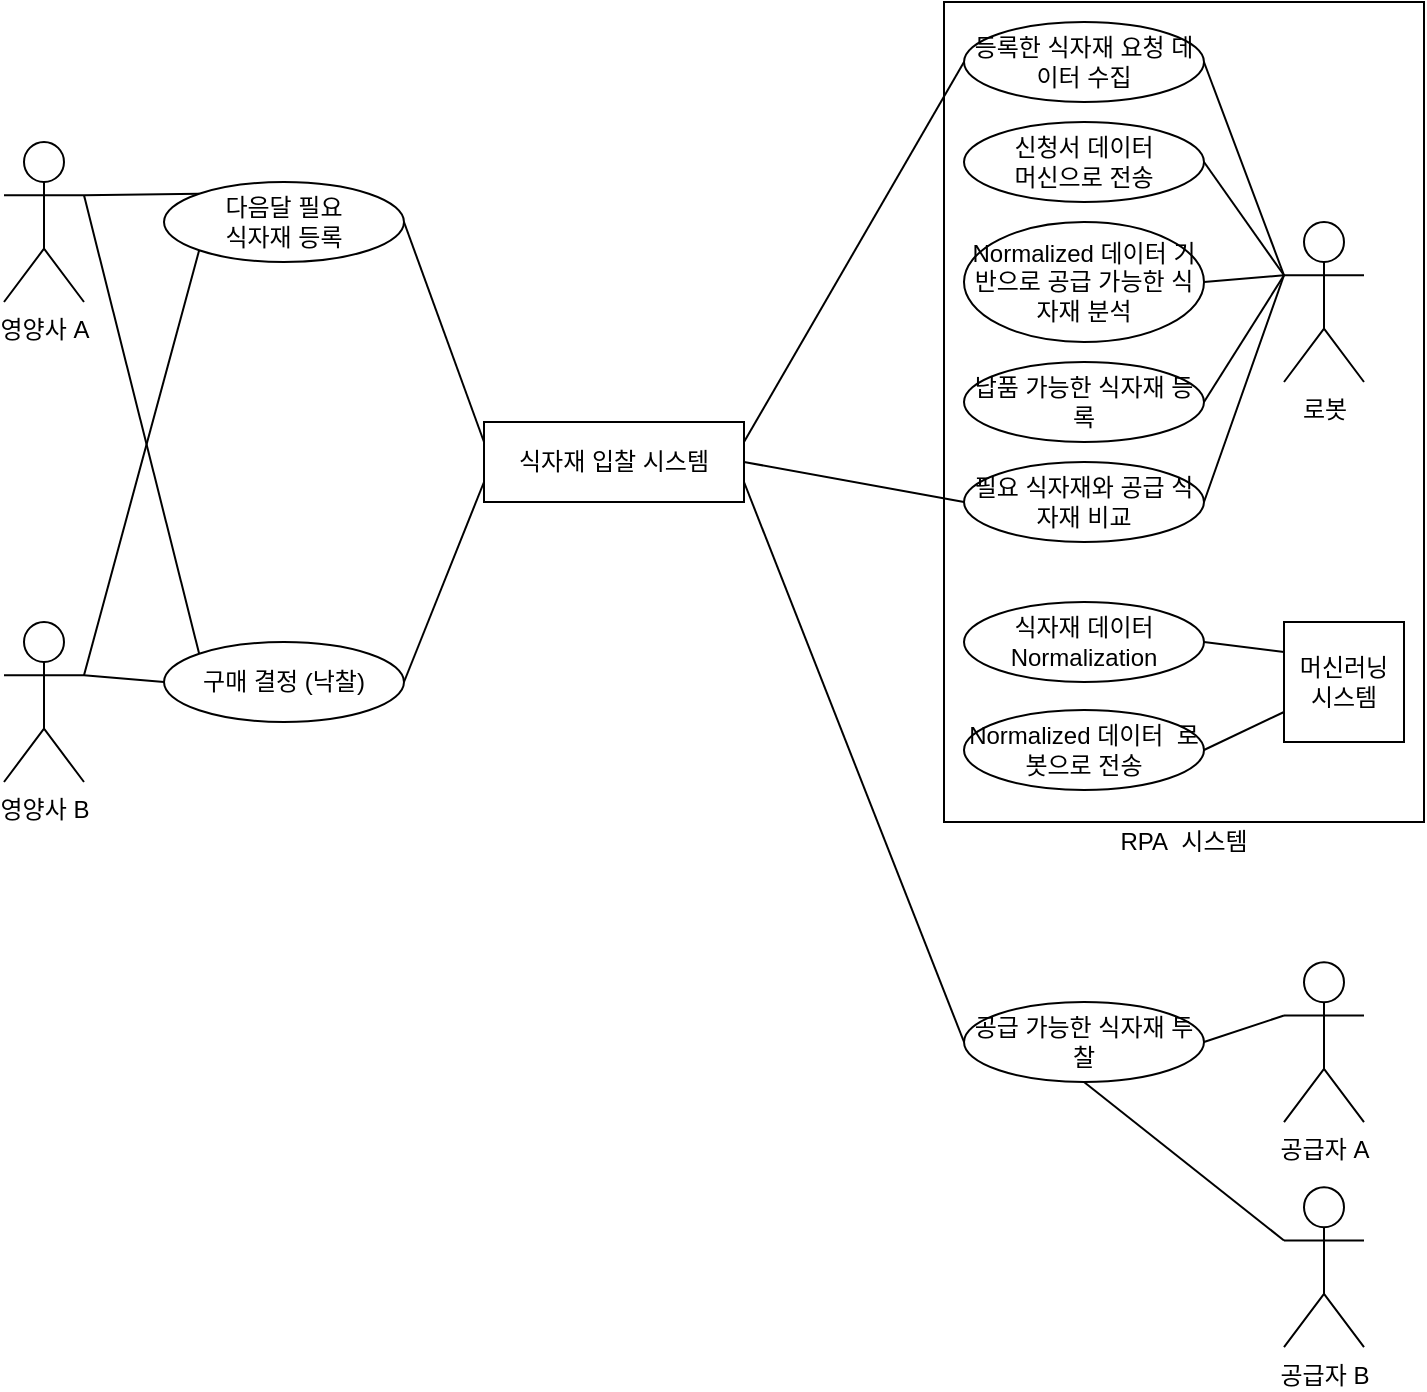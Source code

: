 <mxfile pages="1" version="11.2.8" type="github"><diagram id="SPawd6cOLPF6iIsE0XVb" name="Page-1"><mxGraphModel dx="1024" dy="543" grid="1" gridSize="10" guides="1" tooltips="1" connect="1" arrows="1" fold="1" page="1" pageScale="1" pageWidth="827" pageHeight="1169" math="0" shadow="0"><root><mxCell id="0"/><mxCell id="1" parent="0"/><mxCell id="F88VsPEDQWgYNIDqXDbt-79" value="" style="rounded=0;whiteSpace=wrap;html=1;" parent="1" vertex="1"><mxGeometry x="550" y="210" width="240" height="410" as="geometry"/></mxCell><mxCell id="F88VsPEDQWgYNIDqXDbt-3" value="영양사 B" style="shape=umlActor;verticalLabelPosition=bottom;labelBackgroundColor=#ffffff;verticalAlign=top;html=1;outlineConnect=0;" parent="1" vertex="1"><mxGeometry x="80" y="520" width="40" height="80" as="geometry"/></mxCell><mxCell id="F88VsPEDQWgYNIDqXDbt-5" value="식자재 입찰 시스템" style="rounded=0;whiteSpace=wrap;html=1;" parent="1" vertex="1"><mxGeometry x="320" y="420" width="130" height="40" as="geometry"/></mxCell><mxCell id="F88VsPEDQWgYNIDqXDbt-17" value="납품 가능한 식자재 등록" style="ellipse;whiteSpace=wrap;html=1;" parent="1" vertex="1"><mxGeometry x="560" y="390" width="120" height="40" as="geometry"/></mxCell><mxCell id="F88VsPEDQWgYNIDqXDbt-18" value="Normalized 데이터&amp;nbsp; 로봇으로 전송" style="ellipse;whiteSpace=wrap;html=1;" parent="1" vertex="1"><mxGeometry x="560" y="564" width="120" height="40" as="geometry"/></mxCell><mxCell id="F88VsPEDQWgYNIDqXDbt-19" value="등록한 식자재 요청 데이터 수집" style="ellipse;whiteSpace=wrap;html=1;" parent="1" vertex="1"><mxGeometry x="560" y="220" width="120" height="40" as="geometry"/></mxCell><mxCell id="F88VsPEDQWgYNIDqXDbt-30" value="식자재 데이터Normalization" style="ellipse;whiteSpace=wrap;html=1;" parent="1" vertex="1"><mxGeometry x="560" y="510" width="120" height="40" as="geometry"/></mxCell><mxCell id="F88VsPEDQWgYNIDqXDbt-31" value="다음달 필요&lt;br&gt;식자재 등록" style="ellipse;whiteSpace=wrap;html=1;" parent="1" vertex="1"><mxGeometry x="160" y="300" width="120" height="40" as="geometry"/></mxCell><mxCell id="F88VsPEDQWgYNIDqXDbt-41" value="" style="endArrow=none;html=1;entryX=0;entryY=1;entryDx=0;entryDy=0;exitX=1;exitY=0.333;exitDx=0;exitDy=0;exitPerimeter=0;" parent="1" source="F88VsPEDQWgYNIDqXDbt-3" target="F88VsPEDQWgYNIDqXDbt-31" edge="1"><mxGeometry width="50" height="50" relative="1" as="geometry"><mxPoint x="120" y="560" as="sourcePoint"/><mxPoint x="210" y="510" as="targetPoint"/></mxGeometry></mxCell><mxCell id="F88VsPEDQWgYNIDqXDbt-42" value="영양사 A" style="shape=umlActor;verticalLabelPosition=bottom;labelBackgroundColor=#ffffff;verticalAlign=top;html=1;outlineConnect=0;" parent="1" vertex="1"><mxGeometry x="80" y="280" width="40" height="80" as="geometry"/></mxCell><mxCell id="F88VsPEDQWgYNIDqXDbt-44" value="" style="endArrow=none;html=1;entryX=0;entryY=0;entryDx=0;entryDy=0;exitX=1;exitY=0.333;exitDx=0;exitDy=0;exitPerimeter=0;" parent="1" source="F88VsPEDQWgYNIDqXDbt-42" target="F88VsPEDQWgYNIDqXDbt-31" edge="1"><mxGeometry width="50" height="50" relative="1" as="geometry"><mxPoint x="130" y="556.667" as="sourcePoint"/><mxPoint x="187.574" y="464.142" as="targetPoint"/></mxGeometry></mxCell><mxCell id="F88VsPEDQWgYNIDqXDbt-47" value="로봇" style="shape=umlActor;verticalLabelPosition=bottom;labelBackgroundColor=#ffffff;verticalAlign=top;html=1;outlineConnect=0;" parent="1" vertex="1"><mxGeometry x="720" y="320" width="40" height="80" as="geometry"/></mxCell><mxCell id="F88VsPEDQWgYNIDqXDbt-51" value="" style="endArrow=none;html=1;entryX=0;entryY=0.333;entryDx=0;entryDy=0;exitX=1;exitY=0.5;exitDx=0;exitDy=0;entryPerimeter=0;" parent="1" source="F88VsPEDQWgYNIDqXDbt-19" target="F88VsPEDQWgYNIDqXDbt-47" edge="1"><mxGeometry width="50" height="50" relative="1" as="geometry"><mxPoint x="620" y="270.167" as="sourcePoint"/><mxPoint x="677.574" y="389.358" as="targetPoint"/></mxGeometry></mxCell><mxCell id="F88VsPEDQWgYNIDqXDbt-52" value="" style="endArrow=none;html=1;entryX=0;entryY=0.75;entryDx=0;entryDy=0;exitX=1;exitY=0.5;exitDx=0;exitDy=0;" parent="1" source="F88VsPEDQWgYNIDqXDbt-18" target="wuhKjx5Znpdp_sV4KA0Z-1" edge="1"><mxGeometry width="50" height="50" relative="1" as="geometry"><mxPoint x="610" y="310" as="sourcePoint"/><mxPoint x="720" y="526.667" as="targetPoint"/></mxGeometry></mxCell><mxCell id="F88VsPEDQWgYNIDqXDbt-53" value="" style="endArrow=none;html=1;entryX=0;entryY=0.333;entryDx=0;entryDy=0;exitX=1;exitY=0.5;exitDx=0;exitDy=0;entryPerimeter=0;" parent="1" source="F88VsPEDQWgYNIDqXDbt-17" target="F88VsPEDQWgYNIDqXDbt-47" edge="1"><mxGeometry width="50" height="50" relative="1" as="geometry"><mxPoint x="610" y="270" as="sourcePoint"/><mxPoint x="730" y="316.667" as="targetPoint"/></mxGeometry></mxCell><mxCell id="F88VsPEDQWgYNIDqXDbt-54" value="" style="endArrow=none;html=1;exitX=1;exitY=0.5;exitDx=0;exitDy=0;entryX=0;entryY=0.25;entryDx=0;entryDy=0;" parent="1" source="F88VsPEDQWgYNIDqXDbt-30" target="wuhKjx5Znpdp_sV4KA0Z-1" edge="1"><mxGeometry width="50" height="50" relative="1" as="geometry"><mxPoint x="610" y="590" as="sourcePoint"/><mxPoint x="720" y="526.667" as="targetPoint"/></mxGeometry></mxCell><mxCell id="F88VsPEDQWgYNIDqXDbt-55" value="공급자 A" style="shape=umlActor;verticalLabelPosition=bottom;labelBackgroundColor=#ffffff;verticalAlign=top;html=1;outlineConnect=0;" parent="1" vertex="1"><mxGeometry x="720" y="690.1" width="40" height="80" as="geometry"/></mxCell><mxCell id="F88VsPEDQWgYNIDqXDbt-57" value="공급 가능한 식자재 투찰" style="ellipse;whiteSpace=wrap;html=1;" parent="1" vertex="1"><mxGeometry x="560" y="710" width="120" height="40" as="geometry"/></mxCell><mxCell id="F88VsPEDQWgYNIDqXDbt-58" value="신청서 데이터&lt;br&gt;머신으로 전송" style="ellipse;whiteSpace=wrap;html=1;" parent="1" vertex="1"><mxGeometry x="560" y="270" width="120" height="40" as="geometry"/></mxCell><mxCell id="F88VsPEDQWgYNIDqXDbt-59" value="" style="endArrow=none;html=1;entryX=0;entryY=0.333;entryDx=0;entryDy=0;exitX=1;exitY=0.5;exitDx=0;exitDy=0;entryPerimeter=0;" parent="1" source="F88VsPEDQWgYNIDqXDbt-58" target="F88VsPEDQWgYNIDqXDbt-47" edge="1"><mxGeometry width="50" height="50" relative="1" as="geometry"><mxPoint x="610" y="330" as="sourcePoint"/><mxPoint x="730" y="316.667" as="targetPoint"/></mxGeometry></mxCell><mxCell id="F88VsPEDQWgYNIDqXDbt-60" value="" style="endArrow=none;html=1;exitX=1;exitY=0.5;exitDx=0;exitDy=0;entryX=0;entryY=0.25;entryDx=0;entryDy=0;" parent="1" source="F88VsPEDQWgYNIDqXDbt-31" target="F88VsPEDQWgYNIDqXDbt-5" edge="1"><mxGeometry width="50" height="50" relative="1" as="geometry"><mxPoint x="255" y="510" as="sourcePoint"/><mxPoint x="305" y="460" as="targetPoint"/></mxGeometry></mxCell><mxCell id="F88VsPEDQWgYNIDqXDbt-61" value="" style="endArrow=none;html=1;exitX=1;exitY=0.25;exitDx=0;exitDy=0;entryX=0;entryY=0.5;entryDx=0;entryDy=0;" parent="1" source="F88VsPEDQWgYNIDqXDbt-5" edge="1" target="F88VsPEDQWgYNIDqXDbt-19"><mxGeometry width="50" height="50" relative="1" as="geometry"><mxPoint x="498" y="500" as="sourcePoint"/><mxPoint x="560" y="260" as="targetPoint"/></mxGeometry></mxCell><mxCell id="F88VsPEDQWgYNIDqXDbt-63" value="Normalized 데이터 기반으로 공급 가능한 식자재 분석" style="ellipse;whiteSpace=wrap;html=1;" parent="1" vertex="1"><mxGeometry x="560" y="320" width="120" height="60" as="geometry"/></mxCell><mxCell id="F88VsPEDQWgYNIDqXDbt-65" value="" style="endArrow=none;html=1;entryX=0;entryY=0.333;entryDx=0;entryDy=0;exitX=1;exitY=0.5;exitDx=0;exitDy=0;entryPerimeter=0;" parent="1" source="F88VsPEDQWgYNIDqXDbt-63" target="F88VsPEDQWgYNIDqXDbt-47" edge="1"><mxGeometry width="50" height="50" relative="1" as="geometry"><mxPoint x="690" y="370" as="sourcePoint"/><mxPoint x="730" y="316.667" as="targetPoint"/></mxGeometry></mxCell><mxCell id="F88VsPEDQWgYNIDqXDbt-66" value="" style="endArrow=none;html=1;exitX=1;exitY=0.5;exitDx=0;exitDy=0;entryX=0;entryY=0.5;entryDx=0;entryDy=0;" parent="1" source="F88VsPEDQWgYNIDqXDbt-5" target="wuhKjx5Znpdp_sV4KA0Z-2" edge="1"><mxGeometry width="50" height="50" relative="1" as="geometry"><mxPoint x="498" y="677.5" as="sourcePoint"/><mxPoint x="548" y="627.5" as="targetPoint"/></mxGeometry></mxCell><mxCell id="F88VsPEDQWgYNIDqXDbt-68" value="" style="endArrow=none;html=1;exitX=1;exitY=0.5;exitDx=0;exitDy=0;entryX=0;entryY=0.333;entryDx=0;entryDy=0;entryPerimeter=0;" parent="1" source="F88VsPEDQWgYNIDqXDbt-57" target="F88VsPEDQWgYNIDqXDbt-55" edge="1"><mxGeometry width="50" height="50" relative="1" as="geometry"><mxPoint x="540" y="462.5" as="sourcePoint"/><mxPoint x="650" y="432.5" as="targetPoint"/></mxGeometry></mxCell><mxCell id="F88VsPEDQWgYNIDqXDbt-69" value="구매 결정 (낙찰)" style="ellipse;whiteSpace=wrap;html=1;" parent="1" vertex="1"><mxGeometry x="160" y="530" width="120" height="40" as="geometry"/></mxCell><mxCell id="F88VsPEDQWgYNIDqXDbt-70" value="" style="endArrow=none;html=1;exitX=1;exitY=0.333;exitDx=0;exitDy=0;exitPerimeter=0;entryX=0;entryY=0.5;entryDx=0;entryDy=0;" parent="1" source="F88VsPEDQWgYNIDqXDbt-3" target="F88VsPEDQWgYNIDqXDbt-69" edge="1"><mxGeometry width="50" height="50" relative="1" as="geometry"><mxPoint x="150" y="584" as="sourcePoint"/><mxPoint x="200" y="534" as="targetPoint"/></mxGeometry></mxCell><mxCell id="F88VsPEDQWgYNIDqXDbt-71" value="" style="endArrow=none;html=1;entryX=0;entryY=0;entryDx=0;entryDy=0;exitX=1;exitY=0.333;exitDx=0;exitDy=0;exitPerimeter=0;" parent="1" source="F88VsPEDQWgYNIDqXDbt-42" target="F88VsPEDQWgYNIDqXDbt-69" edge="1"><mxGeometry width="50" height="50" relative="1" as="geometry"><mxPoint x="120" y="310" as="sourcePoint"/><mxPoint x="130" y="415" as="targetPoint"/></mxGeometry></mxCell><mxCell id="F88VsPEDQWgYNIDqXDbt-72" value="" style="endArrow=none;html=1;entryX=0;entryY=0.75;entryDx=0;entryDy=0;exitX=1;exitY=0.5;exitDx=0;exitDy=0;" parent="1" source="F88VsPEDQWgYNIDqXDbt-69" target="F88VsPEDQWgYNIDqXDbt-5" edge="1"><mxGeometry width="50" height="50" relative="1" as="geometry"><mxPoint x="130" y="556.667" as="sourcePoint"/><mxPoint x="187.574" y="344.142" as="targetPoint"/></mxGeometry></mxCell><mxCell id="F88VsPEDQWgYNIDqXDbt-73" value="" style="endArrow=none;html=1;exitX=1;exitY=0.75;exitDx=0;exitDy=0;entryX=0;entryY=0.5;entryDx=0;entryDy=0;" parent="1" source="F88VsPEDQWgYNIDqXDbt-5" target="F88VsPEDQWgYNIDqXDbt-57" edge="1"><mxGeometry width="50" height="50" relative="1" as="geometry"><mxPoint x="480" y="610" as="sourcePoint"/><mxPoint x="530" y="560" as="targetPoint"/></mxGeometry></mxCell><mxCell id="F88VsPEDQWgYNIDqXDbt-76" value="공급자 B" style="shape=umlActor;verticalLabelPosition=bottom;labelBackgroundColor=#ffffff;verticalAlign=top;html=1;outlineConnect=0;" parent="1" vertex="1"><mxGeometry x="720" y="802.6" width="40" height="80" as="geometry"/></mxCell><mxCell id="F88VsPEDQWgYNIDqXDbt-78" value="" style="endArrow=none;html=1;exitX=0.5;exitY=1;exitDx=0;exitDy=0;entryX=0;entryY=0.333;entryDx=0;entryDy=0;entryPerimeter=0;" parent="1" source="F88VsPEDQWgYNIDqXDbt-57" target="F88VsPEDQWgYNIDqXDbt-76" edge="1"><mxGeometry width="50" height="50" relative="1" as="geometry"><mxPoint x="690" y="740" as="sourcePoint"/><mxPoint x="730" y="726.767" as="targetPoint"/></mxGeometry></mxCell><mxCell id="F88VsPEDQWgYNIDqXDbt-80" value="RPA&amp;nbsp; 시스템" style="text;html=1;strokeColor=none;fillColor=none;align=center;verticalAlign=middle;whiteSpace=wrap;rounded=0;" parent="1" vertex="1"><mxGeometry x="550" y="620" width="240" height="20" as="geometry"/></mxCell><mxCell id="wuhKjx5Znpdp_sV4KA0Z-1" value="머신러닝 시스템" style="rounded=0;whiteSpace=wrap;html=1;" vertex="1" parent="1"><mxGeometry x="720" y="520" width="60" height="60" as="geometry"/></mxCell><mxCell id="wuhKjx5Znpdp_sV4KA0Z-2" value="필요 식자재와 공급 식자재 비교" style="ellipse;whiteSpace=wrap;html=1;" vertex="1" parent="1"><mxGeometry x="560" y="440" width="120" height="40" as="geometry"/></mxCell><mxCell id="wuhKjx5Znpdp_sV4KA0Z-3" value="" style="endArrow=none;html=1;exitX=1;exitY=0.5;exitDx=0;exitDy=0;entryX=0;entryY=0.333;entryDx=0;entryDy=0;entryPerimeter=0;" edge="1" parent="1" source="wuhKjx5Znpdp_sV4KA0Z-2" target="F88VsPEDQWgYNIDqXDbt-47"><mxGeometry width="50" height="50" relative="1" as="geometry"><mxPoint x="680" y="490" as="sourcePoint"/><mxPoint x="730" y="440" as="targetPoint"/></mxGeometry></mxCell></root></mxGraphModel></diagram></mxfile>